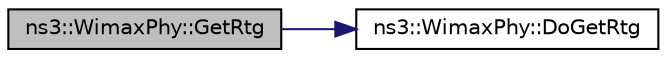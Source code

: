 digraph "ns3::WimaxPhy::GetRtg"
{
 // LATEX_PDF_SIZE
  edge [fontname="Helvetica",fontsize="10",labelfontname="Helvetica",labelfontsize="10"];
  node [fontname="Helvetica",fontsize="10",shape=record];
  rankdir="LR";
  Node1 [label="ns3::WimaxPhy::GetRtg",height=0.2,width=0.4,color="black", fillcolor="grey75", style="filled", fontcolor="black",tooltip="Get the receive/transmit transition gap."];
  Node1 -> Node2 [color="midnightblue",fontsize="10",style="solid",fontname="Helvetica"];
  Node2 [label="ns3::WimaxPhy::DoGetRtg",height=0.2,width=0.4,color="black", fillcolor="white", style="filled",URL="$classns3_1_1_wimax_phy.html#a8ab5b2de44a9298473e7a9698d77eef7",tooltip="Get RTG."];
}
